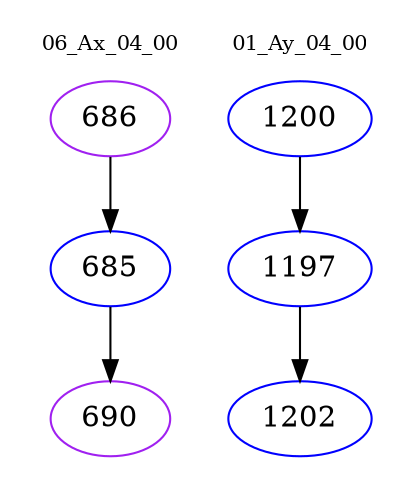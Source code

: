digraph{
subgraph cluster_0 {
color = white
label = "06_Ax_04_00";
fontsize=10;
T0_686 [label="686", color="purple"]
T0_686 -> T0_685 [color="black"]
T0_685 [label="685", color="blue"]
T0_685 -> T0_690 [color="black"]
T0_690 [label="690", color="purple"]
}
subgraph cluster_1 {
color = white
label = "01_Ay_04_00";
fontsize=10;
T1_1200 [label="1200", color="blue"]
T1_1200 -> T1_1197 [color="black"]
T1_1197 [label="1197", color="blue"]
T1_1197 -> T1_1202 [color="black"]
T1_1202 [label="1202", color="blue"]
}
}
